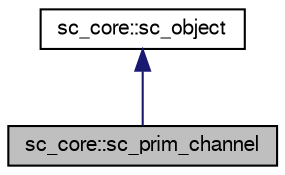 digraph "sc_core::sc_prim_channel"
{
  edge [fontname="FreeSans",fontsize="10",labelfontname="FreeSans",labelfontsize="10"];
  node [fontname="FreeSans",fontsize="10",shape=record];
  Node17 [label="sc_core::sc_prim_channel",height=0.2,width=0.4,color="black", fillcolor="grey75", style="filled", fontcolor="black"];
  Node18 -> Node17 [dir="back",color="midnightblue",fontsize="10",style="solid",fontname="FreeSans"];
  Node18 [label="sc_core::sc_object",height=0.2,width=0.4,color="black", fillcolor="white", style="filled",URL="$a01884.html"];
}
